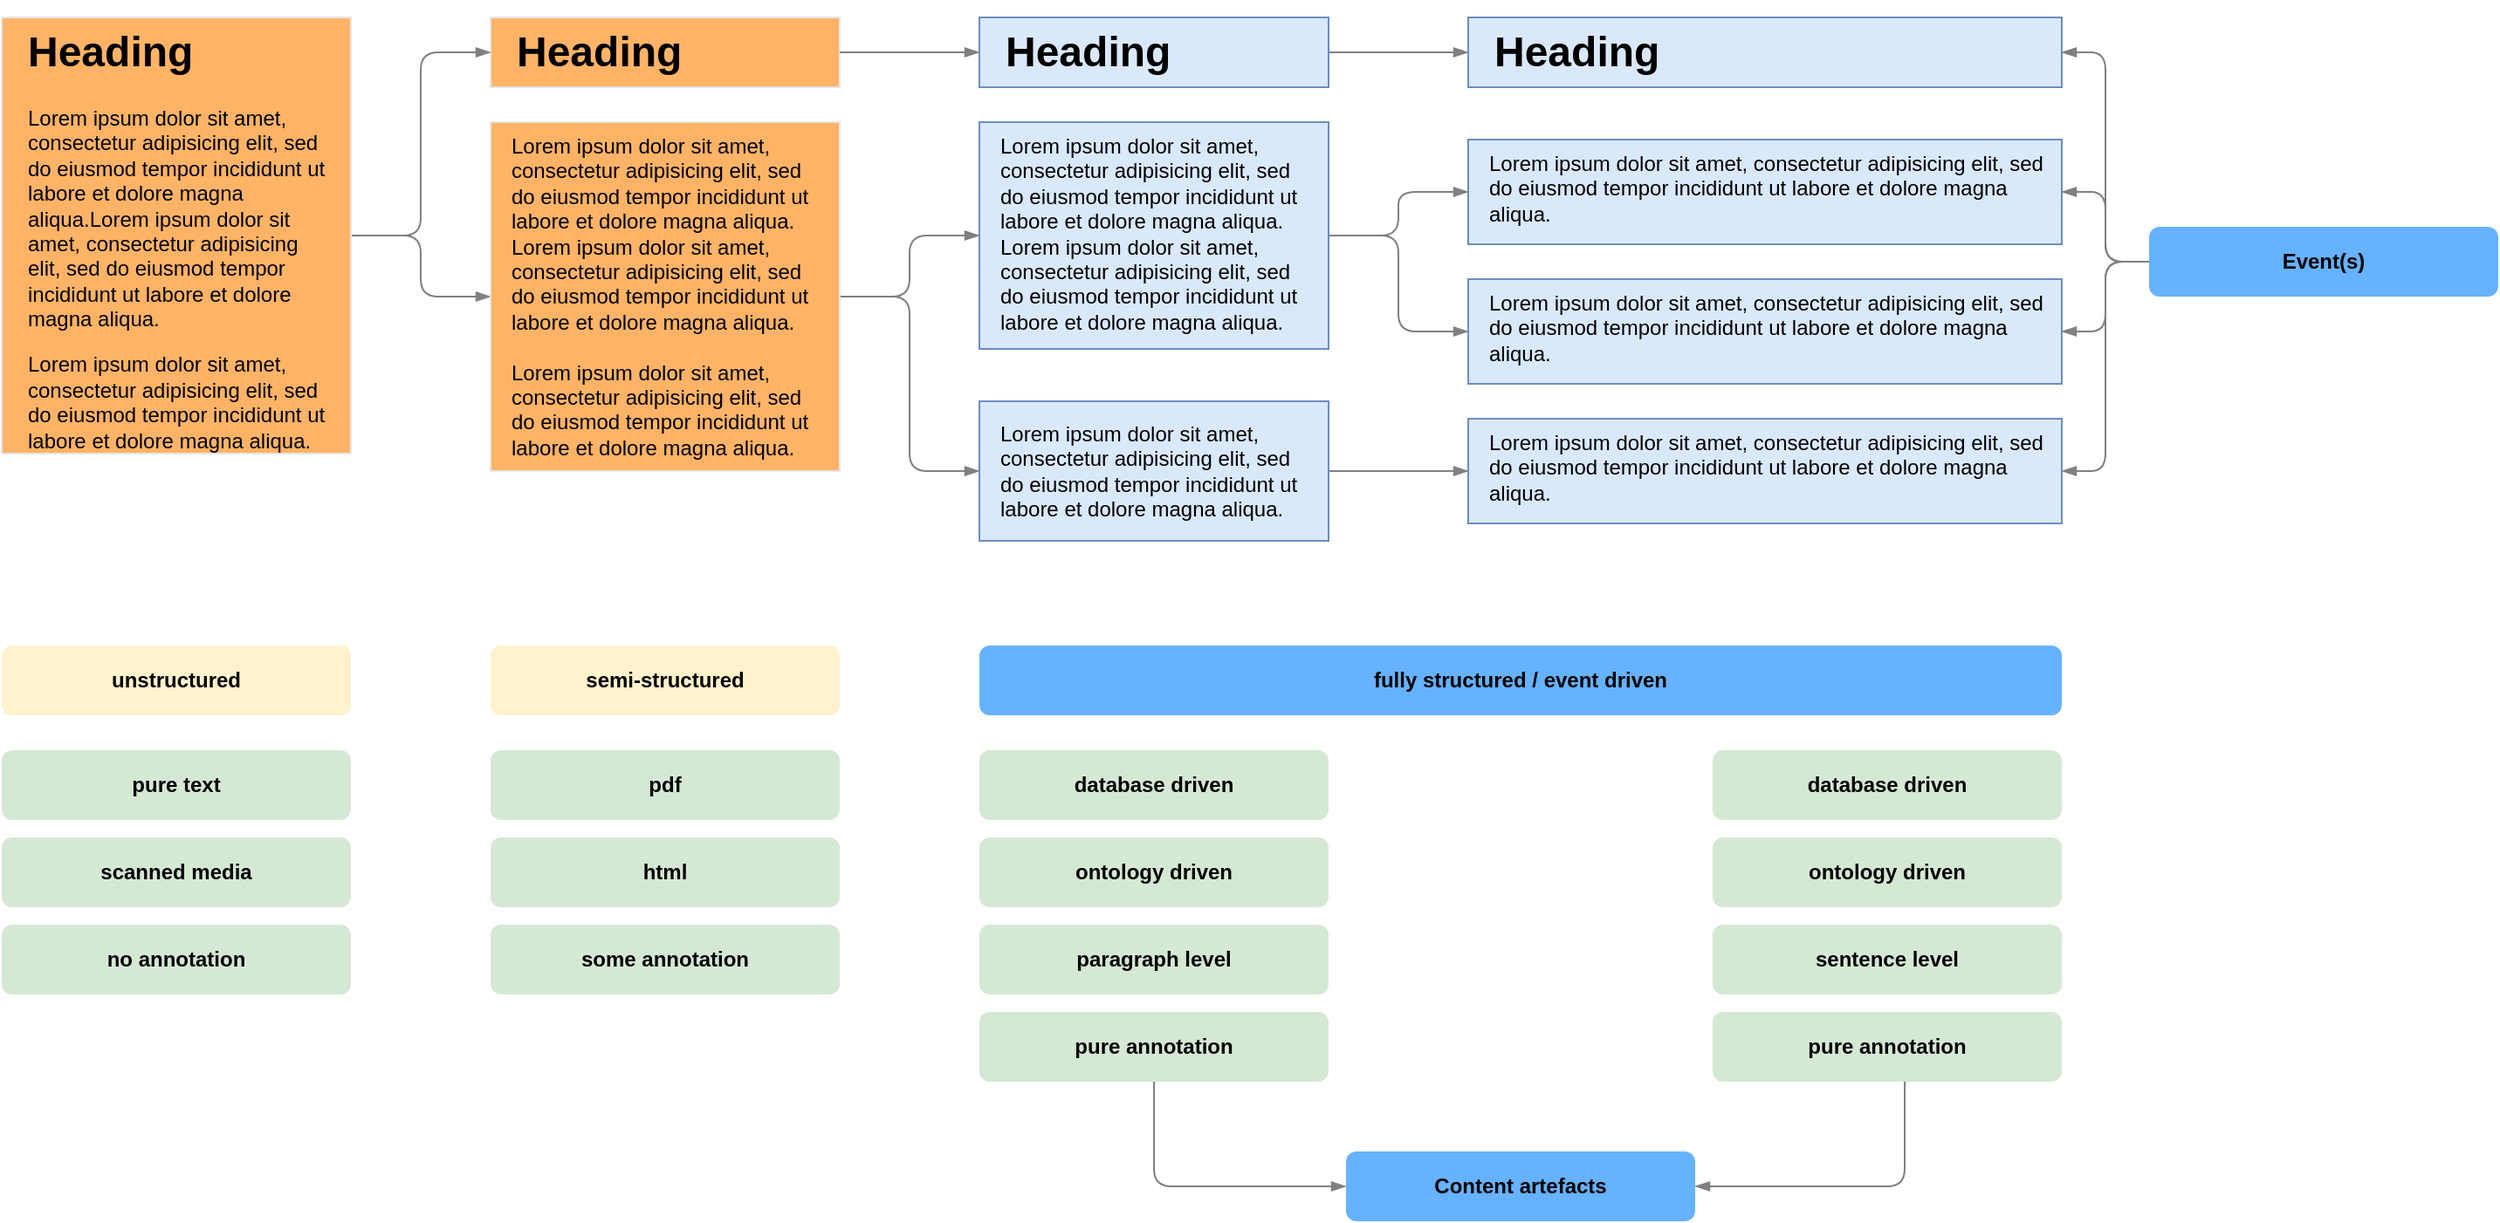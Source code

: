 <mxfile version="13.8.8" type="device"><diagram id="8OsrB5lK3NxF0ReHzKml" name="Page-1"><mxGraphModel dx="1351" dy="890" grid="1" gridSize="10" guides="1" tooltips="1" connect="1" arrows="1" fold="1" page="1" pageScale="1" pageWidth="1600" pageHeight="900" math="0" shadow="0"><root><mxCell id="0"/><mxCell id="1" parent="0"/><mxCell id="K_3JNdWxI0fxvR_LvPzZ-86" value="" style="rounded=0;whiteSpace=wrap;html=1;strokeColor=#E6E6E6;shadow=0;fillColor=#FFB366;" vertex="1" parent="1"><mxGeometry x="440" y="120" width="200" height="40" as="geometry"/></mxCell><mxCell id="K_3JNdWxI0fxvR_LvPzZ-147" style="edgeStyle=orthogonalEdgeStyle;rounded=1;orthogonalLoop=1;jettySize=auto;html=1;entryX=0;entryY=0.5;entryDx=0;entryDy=0;endArrow=blockThin;endFill=1;strokeColor=#808080;fontSize=23;" edge="1" parent="1" source="K_3JNdWxI0fxvR_LvPzZ-91" target="K_3JNdWxI0fxvR_LvPzZ-114"><mxGeometry relative="1" as="geometry"/></mxCell><mxCell id="K_3JNdWxI0fxvR_LvPzZ-91" value="" style="rounded=0;whiteSpace=wrap;html=1;strokeColor=#6c8ebf;fillColor=#dae8fc;" vertex="1" parent="1"><mxGeometry x="720" y="120" width="200" height="40" as="geometry"/></mxCell><mxCell id="K_3JNdWxI0fxvR_LvPzZ-107" value="" style="rounded=0;whiteSpace=wrap;html=1;strokeColor=#6c8ebf;fillColor=#dae8fc;" vertex="1" parent="1"><mxGeometry x="1000" y="190" width="340" height="60" as="geometry"/></mxCell><mxCell id="K_3JNdWxI0fxvR_LvPzZ-109" value="" style="rounded=0;whiteSpace=wrap;html=1;strokeColor=#6c8ebf;fillColor=#dae8fc;" vertex="1" parent="1"><mxGeometry x="1000" y="270" width="340" height="60" as="geometry"/></mxCell><mxCell id="K_3JNdWxI0fxvR_LvPzZ-111" value="" style="rounded=0;whiteSpace=wrap;html=1;strokeColor=#6c8ebf;fillColor=#dae8fc;" vertex="1" parent="1"><mxGeometry x="1000" y="350" width="340" height="60" as="geometry"/></mxCell><mxCell id="K_3JNdWxI0fxvR_LvPzZ-114" value="" style="rounded=0;whiteSpace=wrap;html=1;strokeColor=#6c8ebf;fillColor=#dae8fc;" vertex="1" parent="1"><mxGeometry x="1000" y="120" width="340" height="40" as="geometry"/></mxCell><mxCell id="K_3JNdWxI0fxvR_LvPzZ-102" style="edgeStyle=orthogonalEdgeStyle;rounded=1;orthogonalLoop=1;jettySize=auto;html=1;entryX=0;entryY=0.5;entryDx=0;entryDy=0;endArrow=blockThin;endFill=1;strokeColor=#808080;" edge="1" parent="1" source="K_3JNdWxI0fxvR_LvPzZ-79" target="K_3JNdWxI0fxvR_LvPzZ-81"><mxGeometry relative="1" as="geometry"/></mxCell><mxCell id="K_3JNdWxI0fxvR_LvPzZ-122" style="edgeStyle=orthogonalEdgeStyle;rounded=1;orthogonalLoop=1;jettySize=auto;html=1;entryX=0;entryY=0.5;entryDx=0;entryDy=0;endArrow=blockThin;endFill=1;strokeColor=#808080;" edge="1" parent="1" source="K_3JNdWxI0fxvR_LvPzZ-79" target="K_3JNdWxI0fxvR_LvPzZ-86"><mxGeometry relative="1" as="geometry"/></mxCell><mxCell id="K_3JNdWxI0fxvR_LvPzZ-79" value="" style="rounded=0;whiteSpace=wrap;html=1;shadow=0;fillColor=#FFB366;strokeColor=#E6E6E6;" vertex="1" parent="1"><mxGeometry x="160" y="120" width="200" height="250" as="geometry"/></mxCell><mxCell id="K_3JNdWxI0fxvR_LvPzZ-80" value="&lt;h1&gt;Heading&lt;/h1&gt;&lt;p&gt;Lorem ipsum dolor sit amet, consectetur adipisicing elit, sed do eiusmod tempor incididunt ut labore et dolore magna aliqua.&lt;span&gt;Lorem ipsum dolor sit amet, consectetur adipisicing elit, sed do eiusmod tempor incididunt ut labore et dolore magna aliqua.&lt;/span&gt;&lt;/p&gt;&lt;p&gt;Lorem ipsum dolor sit amet, consectetur adipisicing elit, sed do eiusmod tempor incididunt ut labore et dolore magna aliqua.&lt;span&gt;&lt;br&gt;&lt;/span&gt;&lt;/p&gt;" style="text;html=1;strokeColor=none;fillColor=none;spacing=5;spacingTop=-20;whiteSpace=wrap;overflow=hidden;rounded=0;" vertex="1" parent="1"><mxGeometry x="170" y="120" width="180" height="250" as="geometry"/></mxCell><mxCell id="K_3JNdWxI0fxvR_LvPzZ-104" style="edgeStyle=orthogonalEdgeStyle;rounded=1;orthogonalLoop=1;jettySize=auto;html=1;entryX=0;entryY=0.5;entryDx=0;entryDy=0;endArrow=blockThin;endFill=1;strokeColor=#808080;" edge="1" parent="1" source="K_3JNdWxI0fxvR_LvPzZ-81" target="K_3JNdWxI0fxvR_LvPzZ-87"><mxGeometry relative="1" as="geometry"/></mxCell><mxCell id="K_3JNdWxI0fxvR_LvPzZ-105" style="edgeStyle=orthogonalEdgeStyle;rounded=1;orthogonalLoop=1;jettySize=auto;html=1;entryX=0;entryY=0.5;entryDx=0;entryDy=0;endArrow=blockThin;endFill=1;strokeColor=#808080;" edge="1" parent="1" source="K_3JNdWxI0fxvR_LvPzZ-81" target="K_3JNdWxI0fxvR_LvPzZ-95"><mxGeometry relative="1" as="geometry"/></mxCell><mxCell id="K_3JNdWxI0fxvR_LvPzZ-81" value="" style="rounded=0;whiteSpace=wrap;html=1;strokeColor=#E6E6E6;shadow=0;fillColor=#FFB366;" vertex="1" parent="1"><mxGeometry x="440" y="180" width="200" height="200" as="geometry"/></mxCell><mxCell id="K_3JNdWxI0fxvR_LvPzZ-83" value="&lt;h1&gt;Heading&lt;/h1&gt;" style="text;html=1;strokeColor=none;fillColor=none;spacing=5;spacingTop=-20;whiteSpace=wrap;overflow=hidden;rounded=0;" vertex="1" parent="1"><mxGeometry x="450" y="120" width="180" height="40" as="geometry"/></mxCell><mxCell id="K_3JNdWxI0fxvR_LvPzZ-84" value="&lt;span style=&quot;color: rgb(0 , 0 , 0) ; font-family: &amp;#34;helvetica&amp;#34; ; font-size: 12px ; font-style: normal ; font-weight: 400 ; letter-spacing: normal ; text-align: left ; text-indent: 0px ; text-transform: none ; word-spacing: 0px ; display: inline ; float: none&quot;&gt;Lorem ipsum dolor sit amet, consectetur adipisicing elit, sed do eiusmod tempor incididunt ut labore et dolore magna aliqua.&lt;br&gt;&lt;span style=&quot;font-family: &amp;#34;helvetica&amp;#34;&quot;&gt;Lorem ipsum dolor sit amet, consectetur adipisicing elit, sed do eiusmod tempor incididunt ut labore et dolore magna aliqua.&lt;br&gt;&lt;br&gt;&lt;/span&gt;&lt;span style=&quot;font-family: &amp;#34;helvetica&amp;#34;&quot;&gt;Lorem ipsum dolor sit amet, consectetur adipisicing elit, sed do eiusmod tempor incididunt ut labore et dolore magna aliqua.&lt;/span&gt;&lt;br&gt;&lt;/span&gt;" style="text;whiteSpace=wrap;html=1;" vertex="1" parent="1"><mxGeometry x="450" y="180" width="180" height="190" as="geometry"/></mxCell><mxCell id="K_3JNdWxI0fxvR_LvPzZ-85" style="edgeStyle=orthogonalEdgeStyle;rounded=1;orthogonalLoop=1;jettySize=auto;html=1;exitX=0.5;exitY=1;exitDx=0;exitDy=0;endArrow=blockThin;endFill=1;strokeColor=#808080;" edge="1" parent="1" source="K_3JNdWxI0fxvR_LvPzZ-81" target="K_3JNdWxI0fxvR_LvPzZ-81"><mxGeometry relative="1" as="geometry"/></mxCell><mxCell id="K_3JNdWxI0fxvR_LvPzZ-119" style="edgeStyle=orthogonalEdgeStyle;rounded=1;orthogonalLoop=1;jettySize=auto;html=1;entryX=0;entryY=0.5;entryDx=0;entryDy=0;endArrow=blockThin;endFill=1;strokeColor=#808080;" edge="1" parent="1" source="K_3JNdWxI0fxvR_LvPzZ-86" target="K_3JNdWxI0fxvR_LvPzZ-91"><mxGeometry relative="1" as="geometry"/></mxCell><mxCell id="K_3JNdWxI0fxvR_LvPzZ-116" style="edgeStyle=orthogonalEdgeStyle;rounded=1;orthogonalLoop=1;jettySize=auto;html=1;entryX=0;entryY=0.5;entryDx=0;entryDy=0;endArrow=blockThin;endFill=1;strokeColor=#808080;" edge="1" parent="1" source="K_3JNdWxI0fxvR_LvPzZ-87" target="K_3JNdWxI0fxvR_LvPzZ-107"><mxGeometry relative="1" as="geometry"/></mxCell><mxCell id="K_3JNdWxI0fxvR_LvPzZ-117" style="edgeStyle=orthogonalEdgeStyle;rounded=1;orthogonalLoop=1;jettySize=auto;html=1;entryX=0;entryY=0.5;entryDx=0;entryDy=0;endArrow=blockThin;endFill=1;strokeColor=#808080;" edge="1" parent="1" source="K_3JNdWxI0fxvR_LvPzZ-87" target="K_3JNdWxI0fxvR_LvPzZ-109"><mxGeometry relative="1" as="geometry"/></mxCell><mxCell id="K_3JNdWxI0fxvR_LvPzZ-87" value="" style="rounded=0;whiteSpace=wrap;html=1;strokeColor=#6c8ebf;fillColor=#dae8fc;" vertex="1" parent="1"><mxGeometry x="720" y="180" width="200" height="130" as="geometry"/></mxCell><mxCell id="K_3JNdWxI0fxvR_LvPzZ-88" value="&lt;h1&gt;Heading&lt;/h1&gt;" style="text;html=1;spacing=5;spacingTop=-20;whiteSpace=wrap;overflow=hidden;rounded=0;" vertex="1" parent="1"><mxGeometry x="730" y="120" width="180" height="40" as="geometry"/></mxCell><mxCell id="K_3JNdWxI0fxvR_LvPzZ-89" value="&lt;span style=&quot;color: rgb(0 , 0 , 0) ; font-family: &amp;#34;helvetica&amp;#34; ; font-size: 12px ; font-style: normal ; font-weight: 400 ; letter-spacing: normal ; text-align: left ; text-indent: 0px ; text-transform: none ; word-spacing: 0px ; display: inline ; float: none&quot;&gt;Lorem ipsum dolor sit amet, consectetur adipisicing elit, sed do eiusmod tempor incididunt ut labore et dolore magna aliqua. Lorem ipsum dolor sit amet, consectetur adipisicing elit, sed do eiusmod tempor incididunt ut labore et dolore magna aliqua.&lt;br&gt;&lt;/span&gt;" style="text;whiteSpace=wrap;html=1;" vertex="1" parent="1"><mxGeometry x="730" y="180" width="180" height="120" as="geometry"/></mxCell><mxCell id="K_3JNdWxI0fxvR_LvPzZ-90" style="edgeStyle=orthogonalEdgeStyle;rounded=1;orthogonalLoop=1;jettySize=auto;html=1;exitX=0.5;exitY=1;exitDx=0;exitDy=0;endArrow=blockThin;endFill=1;strokeColor=#808080;" edge="1" parent="1" source="K_3JNdWxI0fxvR_LvPzZ-87" target="K_3JNdWxI0fxvR_LvPzZ-87"><mxGeometry relative="1" as="geometry"/></mxCell><mxCell id="K_3JNdWxI0fxvR_LvPzZ-94" style="edgeStyle=orthogonalEdgeStyle;rounded=1;orthogonalLoop=1;jettySize=auto;html=1;exitX=0.5;exitY=1;exitDx=0;exitDy=0;endArrow=blockThin;endFill=1;strokeColor=#808080;" edge="1" parent="1"><mxGeometry relative="1" as="geometry"><mxPoint x="820" y="370" as="sourcePoint"/><mxPoint x="820" y="370" as="targetPoint"/></mxGeometry></mxCell><mxCell id="K_3JNdWxI0fxvR_LvPzZ-118" style="edgeStyle=orthogonalEdgeStyle;rounded=1;orthogonalLoop=1;jettySize=auto;html=1;entryX=0;entryY=0.5;entryDx=0;entryDy=0;endArrow=blockThin;endFill=1;strokeColor=#808080;" edge="1" parent="1" source="K_3JNdWxI0fxvR_LvPzZ-95" target="K_3JNdWxI0fxvR_LvPzZ-111"><mxGeometry relative="1" as="geometry"/></mxCell><mxCell id="K_3JNdWxI0fxvR_LvPzZ-95" value="" style="rounded=0;whiteSpace=wrap;html=1;strokeColor=#6c8ebf;fillColor=#dae8fc;" vertex="1" parent="1"><mxGeometry x="720" y="340" width="200" height="80" as="geometry"/></mxCell><mxCell id="K_3JNdWxI0fxvR_LvPzZ-96" value="&lt;span style=&quot;color: rgb(0 , 0 , 0) ; font-family: &amp;#34;helvetica&amp;#34; ; font-size: 12px ; font-style: normal ; font-weight: 400 ; letter-spacing: normal ; text-align: left ; text-indent: 0px ; text-transform: none ; word-spacing: 0px ; display: inline ; float: none&quot;&gt;Lorem ipsum dolor sit amet, consectetur adipisicing elit, sed do eiusmod tempor incididunt ut labore et dolore magna aliqua.&lt;br&gt;&lt;/span&gt;" style="text;whiteSpace=wrap;html=1;" vertex="1" parent="1"><mxGeometry x="730" y="345" width="180" height="70" as="geometry"/></mxCell><mxCell id="K_3JNdWxI0fxvR_LvPzZ-97" style="edgeStyle=orthogonalEdgeStyle;rounded=1;orthogonalLoop=1;jettySize=auto;html=1;exitX=0.5;exitY=1;exitDx=0;exitDy=0;endArrow=blockThin;endFill=1;strokeColor=#808080;" edge="1" parent="1" source="K_3JNdWxI0fxvR_LvPzZ-95" target="K_3JNdWxI0fxvR_LvPzZ-95"><mxGeometry relative="1" as="geometry"/></mxCell><mxCell id="K_3JNdWxI0fxvR_LvPzZ-106" value="&lt;span style=&quot;color: rgb(0 , 0 , 0) ; font-family: &amp;#34;helvetica&amp;#34; ; font-size: 12px ; font-style: normal ; font-weight: 400 ; letter-spacing: normal ; text-align: left ; text-indent: 0px ; text-transform: none ; word-spacing: 0px ; display: inline ; float: none&quot;&gt;Lorem ipsum dolor sit amet, consectetur adipisicing elit, sed do eiusmod tempor incididunt ut labore et dolore magna aliqua.&lt;br&gt;&lt;/span&gt;" style="text;whiteSpace=wrap;html=1;" vertex="1" parent="1"><mxGeometry x="1010" y="190" width="320" height="60" as="geometry"/></mxCell><mxCell id="K_3JNdWxI0fxvR_LvPzZ-108" value="&lt;span style=&quot;color: rgb(0 , 0 , 0) ; font-family: &amp;#34;helvetica&amp;#34; ; font-size: 12px ; font-style: normal ; font-weight: 400 ; letter-spacing: normal ; text-align: left ; text-indent: 0px ; text-transform: none ; word-spacing: 0px ; display: inline ; float: none&quot;&gt;Lorem ipsum dolor sit amet, consectetur adipisicing elit, sed do eiusmod tempor incididunt ut labore et dolore magna aliqua.&lt;br&gt;&lt;/span&gt;" style="text;whiteSpace=wrap;html=1;" vertex="1" parent="1"><mxGeometry x="1010" y="270" width="320" height="60" as="geometry"/></mxCell><mxCell id="K_3JNdWxI0fxvR_LvPzZ-110" value="&lt;span style=&quot;color: rgb(0 , 0 , 0) ; font-family: &amp;#34;helvetica&amp;#34; ; font-size: 12px ; font-style: normal ; font-weight: 400 ; letter-spacing: normal ; text-align: left ; text-indent: 0px ; text-transform: none ; word-spacing: 0px ; display: inline ; float: none&quot;&gt;Lorem ipsum dolor sit amet, consectetur adipisicing elit, sed do eiusmod tempor incididunt ut labore et dolore magna aliqua.&lt;br&gt;&lt;/span&gt;" style="text;whiteSpace=wrap;html=1;" vertex="1" parent="1"><mxGeometry x="1010" y="350" width="320" height="60" as="geometry"/></mxCell><mxCell id="K_3JNdWxI0fxvR_LvPzZ-113" value="&lt;h1&gt;Heading&lt;/h1&gt;" style="text;html=1;strokeColor=none;fillColor=none;spacing=5;spacingTop=-20;whiteSpace=wrap;overflow=hidden;rounded=0;" vertex="1" parent="1"><mxGeometry x="1010" y="120" width="180" height="40" as="geometry"/></mxCell><mxCell id="K_3JNdWxI0fxvR_LvPzZ-123" value="&lt;font&gt;&lt;b&gt;unstructured&lt;/b&gt;&lt;br&gt;&lt;/font&gt;" style="rounded=1;whiteSpace=wrap;html=1;fillColor=#fff2cc;strokeColor=none;" vertex="1" parent="1"><mxGeometry x="160" y="480" width="200" height="40" as="geometry"/></mxCell><mxCell id="K_3JNdWxI0fxvR_LvPzZ-124" value="&lt;font&gt;&lt;b&gt;semi-structured&lt;/b&gt;&lt;br&gt;&lt;/font&gt;" style="rounded=1;whiteSpace=wrap;html=1;fillColor=#fff2cc;strokeColor=none;" vertex="1" parent="1"><mxGeometry x="440" y="480" width="200" height="40" as="geometry"/></mxCell><mxCell id="K_3JNdWxI0fxvR_LvPzZ-125" value="&lt;font&gt;&lt;b&gt;fully structured / event driven&lt;/b&gt;&lt;br&gt;&lt;/font&gt;" style="rounded=1;whiteSpace=wrap;html=1;strokeColor=none;fillColor=#66B2FF;" vertex="1" parent="1"><mxGeometry x="720" y="480" width="620" height="40" as="geometry"/></mxCell><mxCell id="K_3JNdWxI0fxvR_LvPzZ-126" value="&lt;font&gt;&lt;b style=&quot;font-family: &amp;#34;helvetica&amp;#34;&quot;&gt;pure text&lt;/b&gt;&lt;br&gt;&lt;/font&gt;" style="rounded=1;whiteSpace=wrap;html=1;fillColor=#d5e8d4;strokeColor=none;" vertex="1" parent="1"><mxGeometry x="160" y="540" width="200" height="40" as="geometry"/></mxCell><mxCell id="K_3JNdWxI0fxvR_LvPzZ-127" value="&lt;font&gt;&lt;b style=&quot;font-family: &amp;#34;helvetica&amp;#34;&quot;&gt;html&lt;/b&gt;&lt;br&gt;&lt;/font&gt;" style="rounded=1;whiteSpace=wrap;html=1;fillColor=#d5e8d4;strokeColor=none;" vertex="1" parent="1"><mxGeometry x="440" y="590" width="200" height="40" as="geometry"/></mxCell><mxCell id="K_3JNdWxI0fxvR_LvPzZ-128" value="&lt;font&gt;&lt;b style=&quot;font-family: &amp;#34;helvetica&amp;#34;&quot;&gt;some annotation&lt;/b&gt;&lt;br&gt;&lt;/font&gt;" style="rounded=1;whiteSpace=wrap;html=1;fillColor=#d5e8d4;strokeColor=none;" vertex="1" parent="1"><mxGeometry x="440" y="640" width="200" height="40" as="geometry"/></mxCell><mxCell id="K_3JNdWxI0fxvR_LvPzZ-129" value="&lt;font&gt;&lt;b style=&quot;font-family: &amp;#34;helvetica&amp;#34;&quot;&gt;scanned media&lt;/b&gt;&lt;br&gt;&lt;/font&gt;" style="rounded=1;whiteSpace=wrap;html=1;fillColor=#d5e8d4;strokeColor=none;" vertex="1" parent="1"><mxGeometry x="160" y="590" width="200" height="40" as="geometry"/></mxCell><mxCell id="K_3JNdWxI0fxvR_LvPzZ-131" value="&lt;font&gt;&lt;b style=&quot;font-family: &amp;#34;helvetica&amp;#34;&quot;&gt;pdf&lt;/b&gt;&lt;br&gt;&lt;/font&gt;" style="rounded=1;whiteSpace=wrap;html=1;fillColor=#d5e8d4;strokeColor=none;" vertex="1" parent="1"><mxGeometry x="440" y="540" width="200" height="40" as="geometry"/></mxCell><mxCell id="K_3JNdWxI0fxvR_LvPzZ-155" style="edgeStyle=orthogonalEdgeStyle;rounded=1;orthogonalLoop=1;jettySize=auto;html=1;entryX=1;entryY=0.5;entryDx=0;entryDy=0;endArrow=blockThin;endFill=1;strokeColor=#808080;fontSize=23;" edge="1" parent="1" source="K_3JNdWxI0fxvR_LvPzZ-137" target="K_3JNdWxI0fxvR_LvPzZ-154"><mxGeometry relative="1" as="geometry"><Array as="points"><mxPoint x="1250" y="790"/></Array></mxGeometry></mxCell><mxCell id="K_3JNdWxI0fxvR_LvPzZ-137" value="&lt;font&gt;&lt;b style=&quot;font-family: &amp;#34;helvetica&amp;#34;&quot;&gt;pure annotation&lt;/b&gt;&lt;br&gt;&lt;/font&gt;" style="rounded=1;whiteSpace=wrap;html=1;fillColor=#d5e8d4;strokeColor=none;" vertex="1" parent="1"><mxGeometry x="1140" y="690" width="200" height="40" as="geometry"/></mxCell><mxCell id="K_3JNdWxI0fxvR_LvPzZ-138" value="&lt;font&gt;&lt;b style=&quot;font-family: &amp;#34;helvetica&amp;#34;&quot;&gt;sentence level&lt;/b&gt;&lt;br&gt;&lt;/font&gt;" style="rounded=1;whiteSpace=wrap;html=1;fillColor=#d5e8d4;strokeColor=none;" vertex="1" parent="1"><mxGeometry x="1140" y="640" width="200" height="40" as="geometry"/></mxCell><mxCell id="K_3JNdWxI0fxvR_LvPzZ-139" value="&lt;font&gt;&lt;b style=&quot;font-family: &amp;#34;helvetica&amp;#34;&quot;&gt;database driven&lt;/b&gt;&lt;br&gt;&lt;/font&gt;" style="rounded=1;whiteSpace=wrap;html=1;fillColor=#d5e8d4;strokeColor=none;" vertex="1" parent="1"><mxGeometry x="720" y="540" width="200" height="40" as="geometry"/></mxCell><mxCell id="K_3JNdWxI0fxvR_LvPzZ-140" value="&lt;font&gt;&lt;b style=&quot;font-family: &amp;#34;helvetica&amp;#34;&quot;&gt;database driven&lt;/b&gt;&lt;br&gt;&lt;/font&gt;" style="rounded=1;whiteSpace=wrap;html=1;fillColor=#d5e8d4;strokeColor=none;" vertex="1" parent="1"><mxGeometry x="1140" y="540" width="200" height="40" as="geometry"/></mxCell><mxCell id="K_3JNdWxI0fxvR_LvPzZ-142" style="edgeStyle=orthogonalEdgeStyle;rounded=1;orthogonalLoop=1;jettySize=auto;html=1;entryX=1;entryY=0.5;entryDx=0;entryDy=0;endArrow=blockThin;endFill=1;strokeColor=#808080;fontSize=23;" edge="1" parent="1" source="K_3JNdWxI0fxvR_LvPzZ-141" target="K_3JNdWxI0fxvR_LvPzZ-114"><mxGeometry relative="1" as="geometry"/></mxCell><mxCell id="K_3JNdWxI0fxvR_LvPzZ-143" style="edgeStyle=orthogonalEdgeStyle;rounded=1;orthogonalLoop=1;jettySize=auto;html=1;entryX=1;entryY=0.5;entryDx=0;entryDy=0;endArrow=blockThin;endFill=1;strokeColor=#808080;fontSize=23;" edge="1" parent="1" source="K_3JNdWxI0fxvR_LvPzZ-141" target="K_3JNdWxI0fxvR_LvPzZ-111"><mxGeometry relative="1" as="geometry"/></mxCell><mxCell id="K_3JNdWxI0fxvR_LvPzZ-144" style="edgeStyle=orthogonalEdgeStyle;rounded=1;orthogonalLoop=1;jettySize=auto;html=1;entryX=1;entryY=0.5;entryDx=0;entryDy=0;endArrow=blockThin;endFill=1;strokeColor=#808080;fontSize=23;" edge="1" parent="1" source="K_3JNdWxI0fxvR_LvPzZ-141" target="K_3JNdWxI0fxvR_LvPzZ-107"><mxGeometry relative="1" as="geometry"/></mxCell><mxCell id="K_3JNdWxI0fxvR_LvPzZ-145" style="edgeStyle=orthogonalEdgeStyle;rounded=1;orthogonalLoop=1;jettySize=auto;html=1;entryX=1;entryY=0.5;entryDx=0;entryDy=0;endArrow=blockThin;endFill=1;strokeColor=#808080;fontSize=23;" edge="1" parent="1" source="K_3JNdWxI0fxvR_LvPzZ-141" target="K_3JNdWxI0fxvR_LvPzZ-109"><mxGeometry relative="1" as="geometry"/></mxCell><mxCell id="K_3JNdWxI0fxvR_LvPzZ-141" value="&lt;font&gt;&lt;b&gt;Event(s)&lt;/b&gt;&lt;br&gt;&lt;/font&gt;" style="rounded=1;whiteSpace=wrap;html=1;strokeColor=none;fillColor=#66B2FF;" vertex="1" parent="1"><mxGeometry x="1390" y="240" width="200" height="40" as="geometry"/></mxCell><mxCell id="K_3JNdWxI0fxvR_LvPzZ-148" value="&lt;font&gt;&lt;b style=&quot;font-family: &amp;#34;helvetica&amp;#34;&quot;&gt;paragraph level&lt;/b&gt;&lt;br&gt;&lt;/font&gt;" style="rounded=1;whiteSpace=wrap;html=1;fillColor=#d5e8d4;strokeColor=none;" vertex="1" parent="1"><mxGeometry x="720" y="640" width="200" height="40" as="geometry"/></mxCell><mxCell id="K_3JNdWxI0fxvR_LvPzZ-150" value="&lt;font&gt;&lt;b style=&quot;font-family: &amp;#34;helvetica&amp;#34;&quot;&gt;ontology driven&lt;/b&gt;&lt;br&gt;&lt;/font&gt;" style="rounded=1;whiteSpace=wrap;html=1;fillColor=#d5e8d4;strokeColor=none;" vertex="1" parent="1"><mxGeometry x="720" y="590" width="200" height="40" as="geometry"/></mxCell><mxCell id="K_3JNdWxI0fxvR_LvPzZ-151" value="&lt;font&gt;&lt;b style=&quot;font-family: &amp;#34;helvetica&amp;#34;&quot;&gt;ontology driven&lt;/b&gt;&lt;br&gt;&lt;/font&gt;" style="rounded=1;whiteSpace=wrap;html=1;fillColor=#d5e8d4;strokeColor=none;" vertex="1" parent="1"><mxGeometry x="1140" y="590" width="200" height="40" as="geometry"/></mxCell><mxCell id="K_3JNdWxI0fxvR_LvPzZ-152" value="&lt;font&gt;&lt;b style=&quot;font-family: &amp;#34;helvetica&amp;#34;&quot;&gt;no annotation&lt;/b&gt;&lt;br&gt;&lt;/font&gt;" style="rounded=1;whiteSpace=wrap;html=1;fillColor=#d5e8d4;strokeColor=none;" vertex="1" parent="1"><mxGeometry x="160" y="640" width="200" height="40" as="geometry"/></mxCell><mxCell id="K_3JNdWxI0fxvR_LvPzZ-156" style="edgeStyle=orthogonalEdgeStyle;rounded=1;orthogonalLoop=1;jettySize=auto;html=1;entryX=0;entryY=0.5;entryDx=0;entryDy=0;endArrow=blockThin;endFill=1;strokeColor=#808080;fontSize=23;" edge="1" parent="1" source="K_3JNdWxI0fxvR_LvPzZ-153" target="K_3JNdWxI0fxvR_LvPzZ-154"><mxGeometry relative="1" as="geometry"><Array as="points"><mxPoint x="820" y="790"/></Array></mxGeometry></mxCell><mxCell id="K_3JNdWxI0fxvR_LvPzZ-153" value="&lt;font&gt;&lt;b style=&quot;font-family: &amp;#34;helvetica&amp;#34;&quot;&gt;pure annotation&lt;/b&gt;&lt;br&gt;&lt;/font&gt;" style="rounded=1;whiteSpace=wrap;html=1;fillColor=#d5e8d4;strokeColor=none;" vertex="1" parent="1"><mxGeometry x="720" y="690" width="200" height="40" as="geometry"/></mxCell><mxCell id="K_3JNdWxI0fxvR_LvPzZ-154" value="&lt;font&gt;&lt;b&gt;Content artefacts&lt;/b&gt;&lt;br&gt;&lt;/font&gt;" style="rounded=1;whiteSpace=wrap;html=1;strokeColor=none;fillColor=#66B2FF;" vertex="1" parent="1"><mxGeometry x="930" y="770" width="200" height="40" as="geometry"/></mxCell></root></mxGraphModel></diagram></mxfile>